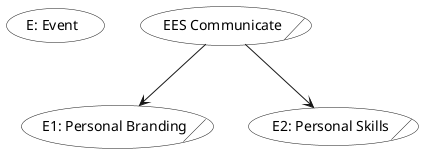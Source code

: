 @startuml "EESCommunicate"

skinparam usecase {
BackgroundColor transparent
shadowing false
}
(E: Event)

(EES Communicate)/ as E0 
(E1: Personal Branding)/ as E1 

(E2: Personal Skills)/ as E2



E0 --> E1

E0 --> E2





@endum
